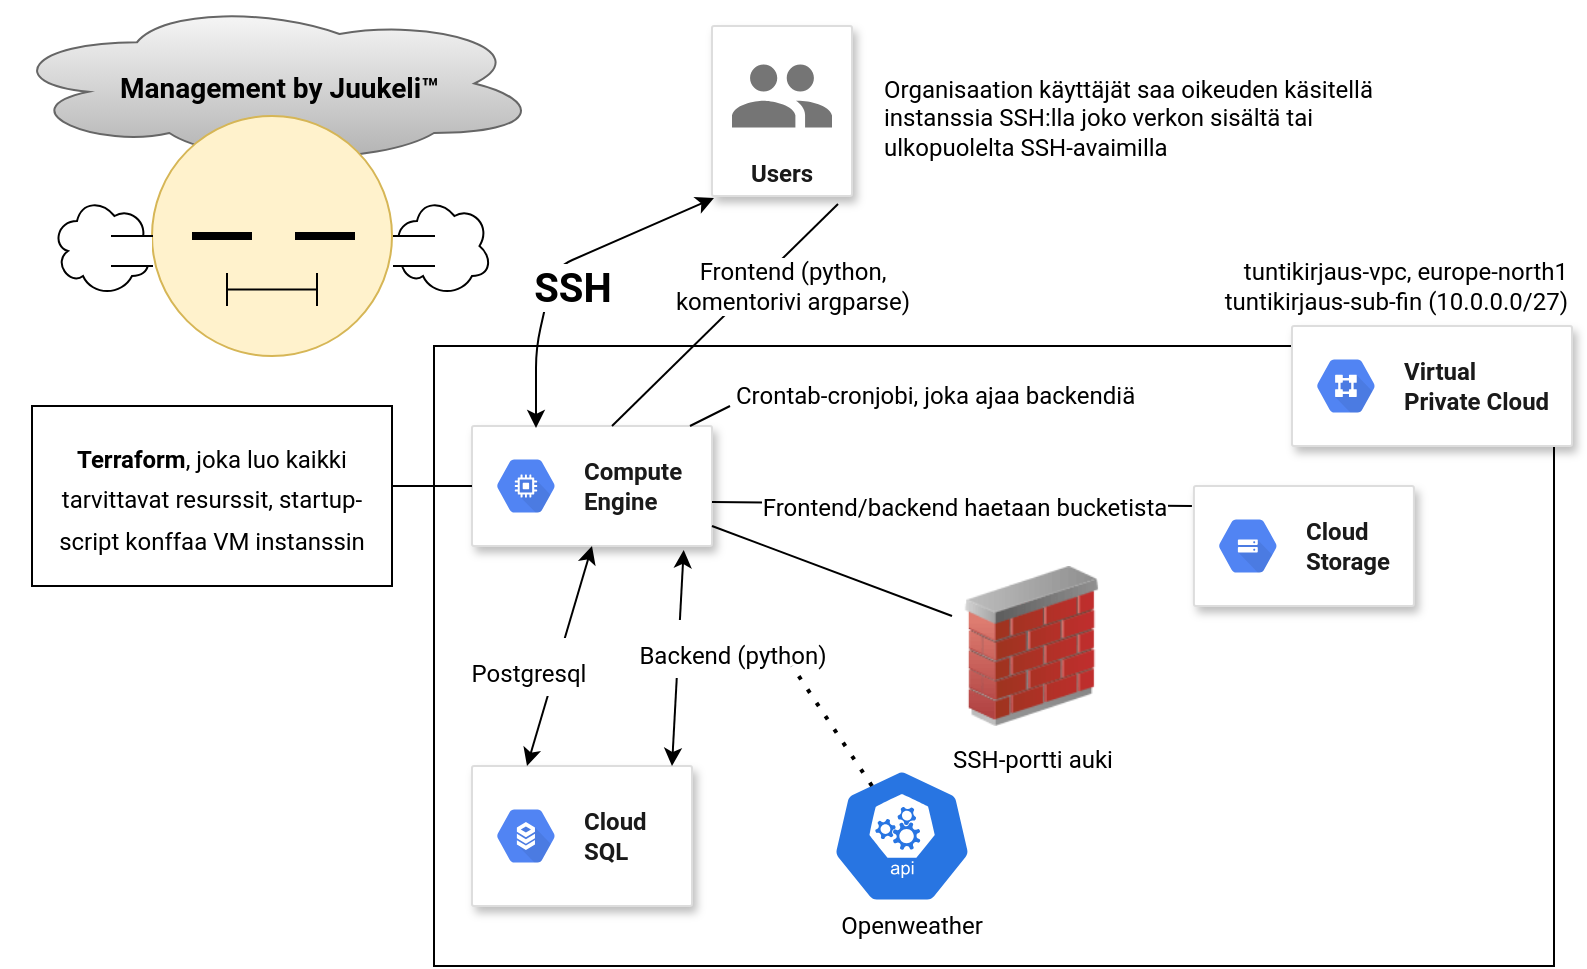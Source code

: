 <mxfile version="13.9.9" type="device"><diagram id="20eCal6QUolnrqADO-IE" name="Page-1"><mxGraphModel dx="1422" dy="832" grid="1" gridSize="10" guides="1" tooltips="1" connect="1" arrows="1" fold="1" page="1" pageScale="1" pageWidth="827" pageHeight="1169" math="0" shadow="0"><root><mxCell id="0"/><mxCell id="1" parent="0"/><mxCell id="5l4gVja99DhQ4ySg3zWR-17" value="" style="ellipse;shape=cloud;whiteSpace=wrap;html=1;fontFamily=Roboto;fontSize=17;align=left;fillColor=#f5f5f5;strokeColor=#666666;gradientColor=#b3b3b3;" vertex="1" parent="1"><mxGeometry x="5" y="17.5" width="270" height="82.5" as="geometry"/></mxCell><mxCell id="vmlcWkATJInBpZXvNte6-13" value="" style="rounded=0;whiteSpace=wrap;html=1;fontSize=24;align=right;fontFamily=Roboto;" parent="1" vertex="1"><mxGeometry x="221" y="190" width="560" height="310" as="geometry"/></mxCell><mxCell id="vmlcWkATJInBpZXvNte6-4" value="" style="strokeColor=#dddddd;shadow=1;strokeWidth=1;rounded=1;absoluteArcSize=1;arcSize=2;align=left;fontFamily=Roboto;" parent="1" vertex="1"><mxGeometry x="240" y="230" width="120" height="60" as="geometry"/></mxCell><mxCell id="vmlcWkATJInBpZXvNte6-5" value="&lt;font color=&quot;#1a1a1a&quot;&gt;&lt;b&gt;Compute&lt;br&gt;Engine&lt;/b&gt;&lt;/font&gt;" style="dashed=0;connectable=0;html=1;fillColor=#5184F3;strokeColor=none;shape=mxgraph.gcp2.hexIcon;prIcon=compute_engine;part=1;labelPosition=right;verticalLabelPosition=middle;align=left;verticalAlign=middle;spacingLeft=5;fontColor=#999999;fontSize=12;fontFamily=Roboto;" parent="vmlcWkATJInBpZXvNte6-4" vertex="1"><mxGeometry y="0.5" width="44" height="39" relative="1" as="geometry"><mxPoint x="5" y="-19.5" as="offset"/></mxGeometry></mxCell><mxCell id="vmlcWkATJInBpZXvNte6-6" value="SSH" style="endArrow=classic;startArrow=classic;html=1;fontSize=20;fontStyle=1;exitX=0.5;exitY=0;exitDx=0;exitDy=0;entryX=0;entryY=1;entryDx=0;entryDy=0;fontFamily=Roboto;" parent="1" edge="1"><mxGeometry x="-0.118" y="-11" width="50" height="50" relative="1" as="geometry"><mxPoint x="272" y="231" as="sourcePoint"/><mxPoint x="361" y="116" as="targetPoint"/><Array as="points"><mxPoint x="272" y="191"/><mxPoint x="281" y="151"/></Array><mxPoint as="offset"/></mxGeometry></mxCell><mxCell id="vmlcWkATJInBpZXvNte6-7" value="Users" style="strokeColor=#dddddd;shadow=1;strokeWidth=1;rounded=1;absoluteArcSize=1;arcSize=2;labelPosition=center;verticalLabelPosition=middle;align=center;verticalAlign=bottom;spacingLeft=0;fontSize=12;whiteSpace=wrap;spacingBottom=2;fontStyle=1;fontFamily=Roboto;fontColor=#1A1A1A;" parent="1" vertex="1"><mxGeometry x="360" y="30" width="70" height="85" as="geometry"/></mxCell><mxCell id="vmlcWkATJInBpZXvNte6-8" value="" style="dashed=0;connectable=0;html=1;fillColor=#757575;strokeColor=none;shape=mxgraph.gcp2.users;part=1;fontFamily=Roboto;" parent="vmlcWkATJInBpZXvNte6-7" vertex="1"><mxGeometry x="0.5" width="50" height="31.5" relative="1" as="geometry"><mxPoint x="-25" y="19.25" as="offset"/></mxGeometry></mxCell><mxCell id="vmlcWkATJInBpZXvNte6-12" value="&lt;font style=&quot;font-size: 12px&quot;&gt;tuntikirjaus-vpc, europe-north1&lt;br&gt;tuntikirjaus-sub-fin (10.0.0.0/27)&lt;/font&gt;" style="text;html=1;strokeColor=none;fillColor=none;align=right;verticalAlign=middle;whiteSpace=wrap;rounded=0;fontSize=12;fontStyle=0;fontFamily=Roboto;" parent="1" vertex="1"><mxGeometry x="591" y="150" width="199" height="20" as="geometry"/></mxCell><mxCell id="vmlcWkATJInBpZXvNte6-15" value="" style="strokeColor=#dddddd;shadow=1;strokeWidth=1;rounded=1;absoluteArcSize=1;arcSize=2;fontSize=24;align=right;fontFamily=Roboto;" parent="1" vertex="1"><mxGeometry x="240" y="400" width="110" height="70" as="geometry"/></mxCell><mxCell id="vmlcWkATJInBpZXvNte6-16" value="&lt;font color=&quot;#1a1a1a&quot;&gt;&lt;b&gt;Cloud&lt;br&gt;SQL&lt;/b&gt;&lt;/font&gt;" style="dashed=0;connectable=0;html=1;fillColor=#5184F3;strokeColor=none;shape=mxgraph.gcp2.hexIcon;prIcon=cloud_sql;part=1;labelPosition=right;verticalLabelPosition=middle;align=left;verticalAlign=middle;spacingLeft=5;fontColor=#999999;fontSize=12;fontFamily=Roboto;" parent="vmlcWkATJInBpZXvNte6-15" vertex="1"><mxGeometry y="0.5" width="44" height="39" relative="1" as="geometry"><mxPoint x="5" y="-19.5" as="offset"/></mxGeometry></mxCell><mxCell id="vmlcWkATJInBpZXvNte6-17" value="&lt;font style=&quot;font-size: 12px&quot;&gt;Postgresql&lt;/font&gt;" style="endArrow=classic;startArrow=classic;html=1;fontSize=24;exitX=0.25;exitY=0;exitDx=0;exitDy=0;fontFamily=Roboto;" parent="1" source="vmlcWkATJInBpZXvNte6-15" edge="1"><mxGeometry x="-0.164" y="14" width="50" height="50" relative="1" as="geometry"><mxPoint x="250" y="340" as="sourcePoint"/><mxPoint x="300" y="290" as="targetPoint"/><mxPoint as="offset"/></mxGeometry></mxCell><mxCell id="vmlcWkATJInBpZXvNte6-21" value="" style="endArrow=classic;startArrow=classic;html=1;fontSize=24;entryX=0.882;entryY=1.033;entryDx=0;entryDy=0;entryPerimeter=0;fontFamily=Roboto;" parent="1" edge="1"><mxGeometry width="50" height="50" relative="1" as="geometry"><mxPoint x="340" y="400" as="sourcePoint"/><mxPoint x="345.84" y="291.98" as="targetPoint"/></mxGeometry></mxCell><mxCell id="vmlcWkATJInBpZXvNte6-22" value="&lt;font&gt;&lt;font style=&quot;font-size: 12px&quot;&gt;Backend (python)&lt;/font&gt;&lt;br&gt;&lt;/font&gt;" style="edgeLabel;html=1;align=center;verticalAlign=middle;resizable=0;points=[];fontSize=24;fontFamily=Roboto;" parent="vmlcWkATJInBpZXvNte6-21" vertex="1" connectable="0"><mxGeometry x="0.454" relative="1" as="geometry"><mxPoint x="25.74" y="18.88" as="offset"/></mxGeometry></mxCell><mxCell id="vmlcWkATJInBpZXvNte6-26" value="" style="html=1;dashed=0;whitespace=wrap;fillColor=#2875E2;strokeColor=#ffffff;points=[[0.005,0.63,0],[0.1,0.2,0],[0.9,0.2,0],[0.5,0,0],[0.995,0.63,0],[0.72,0.99,0],[0.5,1,0],[0.28,0.99,0]];shape=mxgraph.kubernetes.icon;prIcon=api;fontSize=24;align=center;fontFamily=Roboto;" parent="1" vertex="1"><mxGeometry x="420" y="400" width="70" height="70" as="geometry"/></mxCell><mxCell id="vmlcWkATJInBpZXvNte6-27" value="Openweather" style="text;html=1;strokeColor=none;fillColor=none;align=center;verticalAlign=middle;whiteSpace=wrap;rounded=0;fontSize=12;fontFamily=Roboto;" parent="1" vertex="1"><mxGeometry x="440" y="470" width="40" height="20" as="geometry"/></mxCell><mxCell id="vmlcWkATJInBpZXvNte6-31" value="" style="endArrow=none;dashed=1;html=1;dashPattern=1 3;strokeWidth=2;fontSize=15;fontFamily=Roboto;" parent="1" edge="1"><mxGeometry width="50" height="50" relative="1" as="geometry"><mxPoint x="440" y="410" as="sourcePoint"/><mxPoint x="400" y="350" as="targetPoint"/></mxGeometry></mxCell><mxCell id="vmlcWkATJInBpZXvNte6-33" value="" style="endArrow=none;html=1;fontSize=15;endSize=8;fontFamily=Roboto;" parent="1" target="vmlcWkATJInBpZXvNte6-34" edge="1"><mxGeometry width="50" height="50" relative="1" as="geometry"><mxPoint x="360" y="280" as="sourcePoint"/><mxPoint x="540" y="280" as="targetPoint"/></mxGeometry></mxCell><mxCell id="vmlcWkATJInBpZXvNte6-34" value="&lt;font style=&quot;font-size: 12px&quot;&gt;SSH-portti auki&lt;/font&gt;" style="image;html=1;image=img/lib/clip_art/networking/Firewall_02_128x128.png;fontSize=15;align=center;fontFamily=Roboto;" parent="1" vertex="1"><mxGeometry x="480" y="300" width="80" height="80" as="geometry"/></mxCell><mxCell id="vmlcWkATJInBpZXvNte6-36" value="Organisaation käyttäjät saa oikeuden käsitellä instanssia SSH:lla joko verkon sisältä tai ulkopuolelta SSH-avaimilla" style="text;html=1;strokeColor=none;fillColor=none;align=left;verticalAlign=top;whiteSpace=wrap;rounded=0;fontSize=12;fontFamily=Roboto;" parent="1" vertex="1"><mxGeometry x="444" y="47.5" width="256" height="50" as="geometry"/></mxCell><mxCell id="vmlcWkATJInBpZXvNte6-38" value="&lt;font style=&quot;font-size: 12px;&quot;&gt;Crontab-cronjobi, joka ajaa backendiä&lt;/font&gt;" style="text;html=1;strokeColor=none;fillColor=none;align=left;verticalAlign=middle;whiteSpace=wrap;rounded=0;fontSize=12;fontFamily=Roboto;" parent="1" vertex="1"><mxGeometry x="369.5" y="200" width="231.5" height="30" as="geometry"/></mxCell><mxCell id="vmlcWkATJInBpZXvNte6-39" value="" style="endArrow=none;html=1;fontSize=15;fontFamily=Roboto;" parent="1" edge="1"><mxGeometry width="50" height="50" relative="1" as="geometry"><mxPoint x="349" y="230" as="sourcePoint"/><mxPoint x="369" y="220" as="targetPoint"/></mxGeometry></mxCell><mxCell id="Pq5I95HRp7OdTUBK5FUr-2" value="" style="strokeColor=#dddddd;shadow=1;strokeWidth=1;rounded=1;absoluteArcSize=1;arcSize=2;fontFamily=Roboto;" parent="1" vertex="1"><mxGeometry x="600.96" y="260" width="110" height="60" as="geometry"/></mxCell><mxCell id="Pq5I95HRp7OdTUBK5FUr-3" value="&lt;font color=&quot;#1a1a1a&quot;&gt;&lt;b&gt;Cloud&lt;br&gt;Storage&lt;/b&gt;&lt;/font&gt;" style="dashed=0;connectable=0;html=1;fillColor=#5184F3;strokeColor=none;shape=mxgraph.gcp2.hexIcon;prIcon=cloud_storage;part=1;labelPosition=right;verticalLabelPosition=middle;align=left;verticalAlign=middle;spacingLeft=5;fontColor=#999999;fontSize=12;fontFamily=Roboto;" parent="Pq5I95HRp7OdTUBK5FUr-2" vertex="1"><mxGeometry y="0.5" width="44" height="39" relative="1" as="geometry"><mxPoint x="5" y="-19.5" as="offset"/></mxGeometry></mxCell><mxCell id="Pq5I95HRp7OdTUBK5FUr-5" value="" style="endArrow=none;html=1;exitX=0.992;exitY=0.133;exitDx=0;exitDy=0;exitPerimeter=0;fontFamily=Roboto;" parent="1" edge="1"><mxGeometry width="50" height="50" relative="1" as="geometry"><mxPoint x="360" y="267.98" as="sourcePoint"/><mxPoint x="599.96" y="270" as="targetPoint"/></mxGeometry></mxCell><mxCell id="Pq5I95HRp7OdTUBK5FUr-6" value="Frontend/backend haetaan bucketista" style="edgeLabel;html=1;align=center;verticalAlign=middle;resizable=0;points=[];fontSize=12;fontFamily=Roboto;" parent="Pq5I95HRp7OdTUBK5FUr-5" vertex="1" connectable="0"><mxGeometry x="0.358" y="-1" relative="1" as="geometry"><mxPoint x="-37.03" as="offset"/></mxGeometry></mxCell><mxCell id="Pq5I95HRp7OdTUBK5FUr-7" value="Frontend (python, &lt;br style=&quot;font-size: 12px;&quot;&gt;komentorivi argparse)" style="endArrow=none;html=1;entryX=0.9;entryY=1.047;entryDx=0;entryDy=0;entryPerimeter=0;fontSize=12;fontFamily=Roboto;" parent="1" target="vmlcWkATJInBpZXvNte6-7" edge="1"><mxGeometry x="0.427" y="-13" width="50" height="50" relative="1" as="geometry"><mxPoint x="310" y="230" as="sourcePoint"/><mxPoint x="340" y="130" as="targetPoint"/><mxPoint as="offset"/></mxGeometry></mxCell><mxCell id="Pq5I95HRp7OdTUBK5FUr-8" value="&lt;font style=&quot;font-size: 14px&quot;&gt;Management by Juukeli™&lt;/font&gt;" style="text;html=1;strokeColor=none;fillColor=none;align=left;verticalAlign=middle;whiteSpace=wrap;rounded=0;fontSize=18;fontStyle=1;fontFamily=Roboto;" parent="1" vertex="1"><mxGeometry x="62" y="53.75" width="180" height="10" as="geometry"/></mxCell><mxCell id="Pq5I95HRp7OdTUBK5FUr-9" value="" style="strokeColor=#dddddd;shadow=1;strokeWidth=1;rounded=1;absoluteArcSize=1;arcSize=2;fontSize=12;align=left;fontFamily=Roboto;fontStyle=1" parent="1" vertex="1"><mxGeometry x="650" y="180" width="140" height="60" as="geometry"/></mxCell><mxCell id="Pq5I95HRp7OdTUBK5FUr-10" value="&lt;b&gt;&lt;font color=&quot;#1a1a1a&quot;&gt;Virtual&lt;br&gt;Private Cloud&lt;/font&gt;&lt;/b&gt;" style="dashed=0;connectable=0;html=1;fillColor=#5184F3;strokeColor=none;shape=mxgraph.gcp2.hexIcon;prIcon=virtual_private_cloud;part=1;labelPosition=right;verticalLabelPosition=middle;align=left;verticalAlign=middle;spacingLeft=5;fontColor=#999999;fontSize=12;fontFamily=Roboto;" parent="Pq5I95HRp7OdTUBK5FUr-9" vertex="1"><mxGeometry y="0.5" width="44" height="39" relative="1" as="geometry"><mxPoint x="5" y="-19.5" as="offset"/></mxGeometry></mxCell><mxCell id="5l4gVja99DhQ4ySg3zWR-3" value="" style="endArrow=none;html=1;fontFamily=Roboto;fontSize=17;" edge="1" parent="1"><mxGeometry width="50" height="50" relative="1" as="geometry"><mxPoint x="200" y="260" as="sourcePoint"/><mxPoint x="240" y="260" as="targetPoint"/></mxGeometry></mxCell><mxCell id="5l4gVja99DhQ4ySg3zWR-4" style="edgeStyle=orthogonalEdgeStyle;rounded=0;orthogonalLoop=1;jettySize=auto;html=1;exitX=0.5;exitY=1;exitDx=0;exitDy=0;fontFamily=Roboto;fontSize=17;" edge="1" parent="1"><mxGeometry relative="1" as="geometry"><mxPoint x="100" y="290" as="sourcePoint"/><mxPoint x="100" y="290" as="targetPoint"/></mxGeometry></mxCell><mxCell id="5l4gVja99DhQ4ySg3zWR-5" value="&lt;font style=&quot;font-size: 12px&quot;&gt;&lt;b&gt;Terraform&lt;/b&gt;, joka luo kaikki tarvittavat resurssit, startup-script konffaa VM instanssin&lt;/font&gt;" style="rounded=0;whiteSpace=wrap;html=1;fontFamily=Roboto;fontSize=17;align=center;" vertex="1" parent="1"><mxGeometry x="20" y="220" width="180" height="90" as="geometry"/></mxCell><mxCell id="5l4gVja99DhQ4ySg3zWR-9" value="" style="ellipse;whiteSpace=wrap;html=1;aspect=fixed;fontFamily=Roboto;fontSize=17;align=left;fillColor=#fff2cc;strokeColor=#d6b656;" vertex="1" parent="1"><mxGeometry x="80" y="75" width="120" height="120" as="geometry"/></mxCell><mxCell id="5l4gVja99DhQ4ySg3zWR-11" value="" style="shape=crossbar;whiteSpace=wrap;html=1;rounded=1;fontFamily=Roboto;fontSize=17;align=left;" vertex="1" parent="1"><mxGeometry x="117.5" y="153.5" width="45" height="16.5" as="geometry"/></mxCell><mxCell id="5l4gVja99DhQ4ySg3zWR-15" value="" style="line;strokeWidth=4;html=1;perimeter=backbonePerimeter;points=[];outlineConnect=0;fontFamily=Roboto;fontSize=17;align=left;" vertex="1" parent="1"><mxGeometry x="100" y="130" width="30" height="10" as="geometry"/></mxCell><mxCell id="5l4gVja99DhQ4ySg3zWR-16" value="" style="line;strokeWidth=4;html=1;perimeter=backbonePerimeter;points=[];outlineConnect=0;fontFamily=Roboto;fontSize=17;align=left;" vertex="1" parent="1"><mxGeometry x="151.5" y="130" width="30" height="10" as="geometry"/></mxCell><mxCell id="5l4gVja99DhQ4ySg3zWR-20" value="" style="shape=cloud;whiteSpace=wrap;html=1;fontFamily=Roboto;fontSize=17;fontColor=#1A1A1A;align=left;" vertex="1" parent="1"><mxGeometry x="30" y="115" width="50" height="50" as="geometry"/></mxCell><mxCell id="5l4gVja99DhQ4ySg3zWR-21" value="" style="shape=cloud;whiteSpace=wrap;html=1;fontFamily=Roboto;fontSize=17;fontColor=#1A1A1A;align=left;" vertex="1" parent="1"><mxGeometry x="200" y="115" width="50" height="50" as="geometry"/></mxCell><mxCell id="5l4gVja99DhQ4ySg3zWR-22" value="" style="html=1;dashed=0;whitespace=wrap;shape=partialRectangle;right=0;left=0;fontFamily=Roboto;fontSize=17;fontColor=#1A1A1A;align=left;" vertex="1" parent="1"><mxGeometry x="60" y="135" width="20" height="15" as="geometry"/></mxCell><mxCell id="5l4gVja99DhQ4ySg3zWR-23" value="" style="html=1;dashed=0;whitespace=wrap;shape=partialRectangle;right=0;left=0;fontFamily=Roboto;fontSize=17;fontColor=#1A1A1A;align=left;" vertex="1" parent="1"><mxGeometry x="201" y="135" width="20" height="15" as="geometry"/></mxCell></root></mxGraphModel></diagram></mxfile>